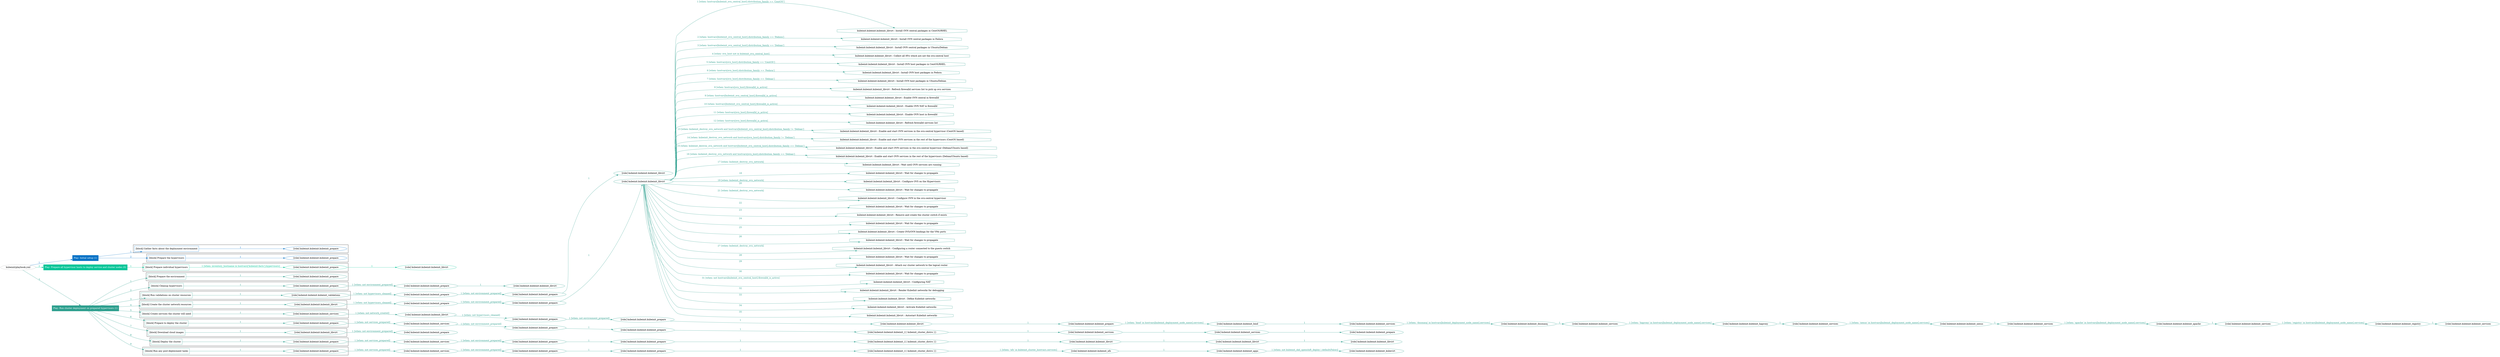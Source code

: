 digraph {
	graph [concentrate=true ordering=in rankdir=LR ratio=fill]
	edge [esep=5 sep=10]
	"kubeinit/playbook.yml" [id=root_node style=dotted]
	play_ac822bbc [label="Play: Initial setup (1)" color="#0672c6" fontcolor="#ffffff" id=play_ac822bbc shape=box style=filled tooltip=localhost]
	"kubeinit/playbook.yml" -> play_ac822bbc [label="1 " color="#0672c6" fontcolor="#0672c6" id=edge_f87accdb labeltooltip="1 " tooltip="1 "]
	subgraph "kubeinit.kubeinit.kubeinit_prepare" {
		role_07e67243 [label="[role] kubeinit.kubeinit.kubeinit_prepare" color="#0672c6" id=role_07e67243 tooltip="kubeinit.kubeinit.kubeinit_prepare"]
	}
	subgraph "kubeinit.kubeinit.kubeinit_prepare" {
		role_8ed4057f [label="[role] kubeinit.kubeinit.kubeinit_prepare" color="#0672c6" id=role_8ed4057f tooltip="kubeinit.kubeinit.kubeinit_prepare"]
	}
	subgraph "Play: Initial setup (1)" {
		play_ac822bbc -> block_07504b09 [label=1 color="#0672c6" fontcolor="#0672c6" id=edge_b9ee9555 labeltooltip=1 tooltip=1]
		subgraph cluster_block_07504b09 {
			block_07504b09 [label="[block] Gather facts about the deployment environment" color="#0672c6" id=block_07504b09 labeltooltip="Gather facts about the deployment environment" shape=box tooltip="Gather facts about the deployment environment"]
			block_07504b09 -> role_07e67243 [label="1 " color="#0672c6" fontcolor="#0672c6" id=edge_a52e1f97 labeltooltip="1 " tooltip="1 "]
		}
		play_ac822bbc -> block_c81d7bf2 [label=2 color="#0672c6" fontcolor="#0672c6" id=edge_8f199d31 labeltooltip=2 tooltip=2]
		subgraph cluster_block_c81d7bf2 {
			block_c81d7bf2 [label="[block] Prepare the hypervisors" color="#0672c6" id=block_c81d7bf2 labeltooltip="Prepare the hypervisors" shape=box tooltip="Prepare the hypervisors"]
			block_c81d7bf2 -> role_8ed4057f [label="1 " color="#0672c6" fontcolor="#0672c6" id=edge_134d50ba labeltooltip="1 " tooltip="1 "]
		}
	}
	play_ca408de9 [label="Play: Prepare all hypervisor hosts to deploy service and cluster nodes (0)" color="#07c598" fontcolor="#ffffff" id=play_ca408de9 shape=box style=filled tooltip="Play: Prepare all hypervisor hosts to deploy service and cluster nodes (0)"]
	"kubeinit/playbook.yml" -> play_ca408de9 [label="2 " color="#07c598" fontcolor="#07c598" id=edge_794517d5 labeltooltip="2 " tooltip="2 "]
	subgraph "kubeinit.kubeinit.kubeinit_libvirt" {
		role_03d97f42 [label="[role] kubeinit.kubeinit.kubeinit_libvirt" color="#07c598" id=role_03d97f42 tooltip="kubeinit.kubeinit.kubeinit_libvirt"]
	}
	subgraph "kubeinit.kubeinit.kubeinit_prepare" {
		role_57bbff4b [label="[role] kubeinit.kubeinit.kubeinit_prepare" color="#07c598" id=role_57bbff4b tooltip="kubeinit.kubeinit.kubeinit_prepare"]
		role_57bbff4b -> role_03d97f42 [label="1 " color="#07c598" fontcolor="#07c598" id=edge_7d797b40 labeltooltip="1 " tooltip="1 "]
	}
	subgraph "Play: Prepare all hypervisor hosts to deploy service and cluster nodes (0)" {
		play_ca408de9 -> block_11efebd3 [label=1 color="#07c598" fontcolor="#07c598" id=edge_c79a80aa labeltooltip=1 tooltip=1]
		subgraph cluster_block_11efebd3 {
			block_11efebd3 [label="[block] Prepare individual hypervisors" color="#07c598" id=block_11efebd3 labeltooltip="Prepare individual hypervisors" shape=box tooltip="Prepare individual hypervisors"]
			block_11efebd3 -> role_57bbff4b [label="1 [when: inventory_hostname in hostvars['kubeinit-facts'].hypervisors]" color="#07c598" fontcolor="#07c598" id=edge_4c8d24b2 labeltooltip="1 [when: inventory_hostname in hostvars['kubeinit-facts'].hypervisors]" tooltip="1 [when: inventory_hostname in hostvars['kubeinit-facts'].hypervisors]"]
		}
	}
	play_500b4be0 [label="Play: Run cluster deployment on prepared hypervisors (1)" color="#2d9f8e" fontcolor="#ffffff" id=play_500b4be0 shape=box style=filled tooltip=localhost]
	"kubeinit/playbook.yml" -> play_500b4be0 [label="3 " color="#2d9f8e" fontcolor="#2d9f8e" id=edge_a0b3fa33 labeltooltip="3 " tooltip="3 "]
	subgraph "kubeinit.kubeinit.kubeinit_prepare" {
		role_ce2a2e94 [label="[role] kubeinit.kubeinit.kubeinit_prepare" color="#2d9f8e" id=role_ce2a2e94 tooltip="kubeinit.kubeinit.kubeinit_prepare"]
	}
	subgraph "kubeinit.kubeinit.kubeinit_libvirt" {
		role_48dd1334 [label="[role] kubeinit.kubeinit.kubeinit_libvirt" color="#2d9f8e" id=role_48dd1334 tooltip="kubeinit.kubeinit.kubeinit_libvirt"]
	}
	subgraph "kubeinit.kubeinit.kubeinit_prepare" {
		role_230f832d [label="[role] kubeinit.kubeinit.kubeinit_prepare" color="#2d9f8e" id=role_230f832d tooltip="kubeinit.kubeinit.kubeinit_prepare"]
		role_230f832d -> role_48dd1334 [label="1 " color="#2d9f8e" fontcolor="#2d9f8e" id=edge_073c3d90 labeltooltip="1 " tooltip="1 "]
	}
	subgraph "kubeinit.kubeinit.kubeinit_prepare" {
		role_9b30edf5 [label="[role] kubeinit.kubeinit.kubeinit_prepare" color="#2d9f8e" id=role_9b30edf5 tooltip="kubeinit.kubeinit.kubeinit_prepare"]
		role_9b30edf5 -> role_230f832d [label="1 [when: not environment_prepared]" color="#2d9f8e" fontcolor="#2d9f8e" id=edge_db060cca labeltooltip="1 [when: not environment_prepared]" tooltip="1 [when: not environment_prepared]"]
	}
	subgraph "kubeinit.kubeinit.kubeinit_libvirt" {
		role_1c70cc4e [label="[role] kubeinit.kubeinit.kubeinit_libvirt" color="#2d9f8e" id=role_1c70cc4e tooltip="kubeinit.kubeinit.kubeinit_libvirt"]
	}
	subgraph "kubeinit.kubeinit.kubeinit_prepare" {
		role_6283e33b [label="[role] kubeinit.kubeinit.kubeinit_prepare" color="#2d9f8e" id=role_6283e33b tooltip="kubeinit.kubeinit.kubeinit_prepare"]
		role_6283e33b -> role_1c70cc4e [label="1 " color="#2d9f8e" fontcolor="#2d9f8e" id=edge_5d09c970 labeltooltip="1 " tooltip="1 "]
	}
	subgraph "kubeinit.kubeinit.kubeinit_prepare" {
		role_082037bd [label="[role] kubeinit.kubeinit.kubeinit_prepare" color="#2d9f8e" id=role_082037bd tooltip="kubeinit.kubeinit.kubeinit_prepare"]
		role_082037bd -> role_6283e33b [label="1 [when: not environment_prepared]" color="#2d9f8e" fontcolor="#2d9f8e" id=edge_45466e46 labeltooltip="1 [when: not environment_prepared]" tooltip="1 [when: not environment_prepared]"]
	}
	subgraph "kubeinit.kubeinit.kubeinit_validations" {
		role_6d6fae50 [label="[role] kubeinit.kubeinit.kubeinit_validations" color="#2d9f8e" id=role_6d6fae50 tooltip="kubeinit.kubeinit.kubeinit_validations"]
		role_6d6fae50 -> role_082037bd [label="1 [when: not hypervisors_cleaned]" color="#2d9f8e" fontcolor="#2d9f8e" id=edge_fdb77df8 labeltooltip="1 [when: not hypervisors_cleaned]" tooltip="1 [when: not hypervisors_cleaned]"]
	}
	subgraph "kubeinit.kubeinit.kubeinit_libvirt" {
		role_eb8b9161 [label="[role] kubeinit.kubeinit.kubeinit_libvirt" color="#2d9f8e" id=role_eb8b9161 tooltip="kubeinit.kubeinit.kubeinit_libvirt"]
		task_98801cb8 [label="kubeinit.kubeinit.kubeinit_libvirt : Install OVN central packages in CentOS/RHEL" color="#2d9f8e" id=task_98801cb8 shape=octagon tooltip="kubeinit.kubeinit.kubeinit_libvirt : Install OVN central packages in CentOS/RHEL"]
		role_eb8b9161 -> task_98801cb8 [label="1 [when: hostvars[kubeinit_ovn_central_host].distribution_family == 'CentOS']" color="#2d9f8e" fontcolor="#2d9f8e" id=edge_64fc99c1 labeltooltip="1 [when: hostvars[kubeinit_ovn_central_host].distribution_family == 'CentOS']" tooltip="1 [when: hostvars[kubeinit_ovn_central_host].distribution_family == 'CentOS']"]
		task_6dcd768e [label="kubeinit.kubeinit.kubeinit_libvirt : Install OVN central packages in Fedora" color="#2d9f8e" id=task_6dcd768e shape=octagon tooltip="kubeinit.kubeinit.kubeinit_libvirt : Install OVN central packages in Fedora"]
		role_eb8b9161 -> task_6dcd768e [label="2 [when: hostvars[kubeinit_ovn_central_host].distribution_family == 'Fedora']" color="#2d9f8e" fontcolor="#2d9f8e" id=edge_3a51c728 labeltooltip="2 [when: hostvars[kubeinit_ovn_central_host].distribution_family == 'Fedora']" tooltip="2 [when: hostvars[kubeinit_ovn_central_host].distribution_family == 'Fedora']"]
		task_d43aeea7 [label="kubeinit.kubeinit.kubeinit_libvirt : Install OVN central packages in Ubuntu/Debian" color="#2d9f8e" id=task_d43aeea7 shape=octagon tooltip="kubeinit.kubeinit.kubeinit_libvirt : Install OVN central packages in Ubuntu/Debian"]
		role_eb8b9161 -> task_d43aeea7 [label="3 [when: hostvars[kubeinit_ovn_central_host].distribution_family == 'Debian']" color="#2d9f8e" fontcolor="#2d9f8e" id=edge_7c5735f2 labeltooltip="3 [when: hostvars[kubeinit_ovn_central_host].distribution_family == 'Debian']" tooltip="3 [when: hostvars[kubeinit_ovn_central_host].distribution_family == 'Debian']"]
		task_6ebd25c9 [label="kubeinit.kubeinit.kubeinit_libvirt : Collect all HVs which are not the ovn-central host" color="#2d9f8e" id=task_6ebd25c9 shape=octagon tooltip="kubeinit.kubeinit.kubeinit_libvirt : Collect all HVs which are not the ovn-central host"]
		role_eb8b9161 -> task_6ebd25c9 [label="4 [when: ovn_host not in kubeinit_ovn_central_host]" color="#2d9f8e" fontcolor="#2d9f8e" id=edge_6a10e6fe labeltooltip="4 [when: ovn_host not in kubeinit_ovn_central_host]" tooltip="4 [when: ovn_host not in kubeinit_ovn_central_host]"]
		task_7b554270 [label="kubeinit.kubeinit.kubeinit_libvirt : Install OVN host packages in CentOS/RHEL" color="#2d9f8e" id=task_7b554270 shape=octagon tooltip="kubeinit.kubeinit.kubeinit_libvirt : Install OVN host packages in CentOS/RHEL"]
		role_eb8b9161 -> task_7b554270 [label="5 [when: hostvars[ovn_host].distribution_family == 'CentOS']" color="#2d9f8e" fontcolor="#2d9f8e" id=edge_d42400cc labeltooltip="5 [when: hostvars[ovn_host].distribution_family == 'CentOS']" tooltip="5 [when: hostvars[ovn_host].distribution_family == 'CentOS']"]
		task_24969f14 [label="kubeinit.kubeinit.kubeinit_libvirt : Install OVN host packages in Fedora" color="#2d9f8e" id=task_24969f14 shape=octagon tooltip="kubeinit.kubeinit.kubeinit_libvirt : Install OVN host packages in Fedora"]
		role_eb8b9161 -> task_24969f14 [label="6 [when: hostvars[ovn_host].distribution_family == 'Fedora']" color="#2d9f8e" fontcolor="#2d9f8e" id=edge_9abc26dd labeltooltip="6 [when: hostvars[ovn_host].distribution_family == 'Fedora']" tooltip="6 [when: hostvars[ovn_host].distribution_family == 'Fedora']"]
		task_f481dc3e [label="kubeinit.kubeinit.kubeinit_libvirt : Install OVN host packages in Ubuntu/Debian" color="#2d9f8e" id=task_f481dc3e shape=octagon tooltip="kubeinit.kubeinit.kubeinit_libvirt : Install OVN host packages in Ubuntu/Debian"]
		role_eb8b9161 -> task_f481dc3e [label="7 [when: hostvars[ovn_host].distribution_family == 'Debian']" color="#2d9f8e" fontcolor="#2d9f8e" id=edge_4d516bed labeltooltip="7 [when: hostvars[ovn_host].distribution_family == 'Debian']" tooltip="7 [when: hostvars[ovn_host].distribution_family == 'Debian']"]
		task_cbf4468d [label="kubeinit.kubeinit.kubeinit_libvirt : Refresh firewalld services list to pick up ovn services" color="#2d9f8e" id=task_cbf4468d shape=octagon tooltip="kubeinit.kubeinit.kubeinit_libvirt : Refresh firewalld services list to pick up ovn services"]
		role_eb8b9161 -> task_cbf4468d [label="8 [when: hostvars[ovn_host].firewalld_is_active]" color="#2d9f8e" fontcolor="#2d9f8e" id=edge_1e6b8ecf labeltooltip="8 [when: hostvars[ovn_host].firewalld_is_active]" tooltip="8 [when: hostvars[ovn_host].firewalld_is_active]"]
		task_fa0701ef [label="kubeinit.kubeinit.kubeinit_libvirt : Enable OVN central in firewalld" color="#2d9f8e" id=task_fa0701ef shape=octagon tooltip="kubeinit.kubeinit.kubeinit_libvirt : Enable OVN central in firewalld"]
		role_eb8b9161 -> task_fa0701ef [label="9 [when: hostvars[kubeinit_ovn_central_host].firewalld_is_active]" color="#2d9f8e" fontcolor="#2d9f8e" id=edge_3a37a477 labeltooltip="9 [when: hostvars[kubeinit_ovn_central_host].firewalld_is_active]" tooltip="9 [when: hostvars[kubeinit_ovn_central_host].firewalld_is_active]"]
		task_d4bcc333 [label="kubeinit.kubeinit.kubeinit_libvirt : Enable OVN NAT in firewalld" color="#2d9f8e" id=task_d4bcc333 shape=octagon tooltip="kubeinit.kubeinit.kubeinit_libvirt : Enable OVN NAT in firewalld"]
		role_eb8b9161 -> task_d4bcc333 [label="10 [when: hostvars[kubeinit_ovn_central_host].firewalld_is_active]" color="#2d9f8e" fontcolor="#2d9f8e" id=edge_8fa7497b labeltooltip="10 [when: hostvars[kubeinit_ovn_central_host].firewalld_is_active]" tooltip="10 [when: hostvars[kubeinit_ovn_central_host].firewalld_is_active]"]
		task_c6c35c61 [label="kubeinit.kubeinit.kubeinit_libvirt : Enable OVN host in firewalld" color="#2d9f8e" id=task_c6c35c61 shape=octagon tooltip="kubeinit.kubeinit.kubeinit_libvirt : Enable OVN host in firewalld"]
		role_eb8b9161 -> task_c6c35c61 [label="11 [when: hostvars[ovn_host].firewalld_is_active]" color="#2d9f8e" fontcolor="#2d9f8e" id=edge_037aab28 labeltooltip="11 [when: hostvars[ovn_host].firewalld_is_active]" tooltip="11 [when: hostvars[ovn_host].firewalld_is_active]"]
		task_91562eb2 [label="kubeinit.kubeinit.kubeinit_libvirt : Refresh firewalld services list" color="#2d9f8e" id=task_91562eb2 shape=octagon tooltip="kubeinit.kubeinit.kubeinit_libvirt : Refresh firewalld services list"]
		role_eb8b9161 -> task_91562eb2 [label="12 [when: hostvars[ovn_host].firewalld_is_active]" color="#2d9f8e" fontcolor="#2d9f8e" id=edge_46ca2320 labeltooltip="12 [when: hostvars[ovn_host].firewalld_is_active]" tooltip="12 [when: hostvars[ovn_host].firewalld_is_active]"]
		task_c5369ff4 [label="kubeinit.kubeinit.kubeinit_libvirt : Enable and start OVN services in the ovn-central hypervisor (CentOS based)" color="#2d9f8e" id=task_c5369ff4 shape=octagon tooltip="kubeinit.kubeinit.kubeinit_libvirt : Enable and start OVN services in the ovn-central hypervisor (CentOS based)"]
		role_eb8b9161 -> task_c5369ff4 [label="13 [when: kubeinit_destroy_ovn_network and hostvars[kubeinit_ovn_central_host].distribution_family != 'Debian']" color="#2d9f8e" fontcolor="#2d9f8e" id=edge_9061d113 labeltooltip="13 [when: kubeinit_destroy_ovn_network and hostvars[kubeinit_ovn_central_host].distribution_family != 'Debian']" tooltip="13 [when: kubeinit_destroy_ovn_network and hostvars[kubeinit_ovn_central_host].distribution_family != 'Debian']"]
		task_0ff54381 [label="kubeinit.kubeinit.kubeinit_libvirt : Enable and start OVN services in the rest of the hypervisors (CentOS based)" color="#2d9f8e" id=task_0ff54381 shape=octagon tooltip="kubeinit.kubeinit.kubeinit_libvirt : Enable and start OVN services in the rest of the hypervisors (CentOS based)"]
		role_eb8b9161 -> task_0ff54381 [label="14 [when: kubeinit_destroy_ovn_network and hostvars[ovn_host].distribution_family != 'Debian']" color="#2d9f8e" fontcolor="#2d9f8e" id=edge_54eaa983 labeltooltip="14 [when: kubeinit_destroy_ovn_network and hostvars[ovn_host].distribution_family != 'Debian']" tooltip="14 [when: kubeinit_destroy_ovn_network and hostvars[ovn_host].distribution_family != 'Debian']"]
		task_a47e0cd4 [label="kubeinit.kubeinit.kubeinit_libvirt : Enable and start OVN services in the ovn-central hypervisor (Debian/Ubuntu based)" color="#2d9f8e" id=task_a47e0cd4 shape=octagon tooltip="kubeinit.kubeinit.kubeinit_libvirt : Enable and start OVN services in the ovn-central hypervisor (Debian/Ubuntu based)"]
		role_eb8b9161 -> task_a47e0cd4 [label="15 [when: kubeinit_destroy_ovn_network and hostvars[kubeinit_ovn_central_host].distribution_family == 'Debian']" color="#2d9f8e" fontcolor="#2d9f8e" id=edge_55ee7bf4 labeltooltip="15 [when: kubeinit_destroy_ovn_network and hostvars[kubeinit_ovn_central_host].distribution_family == 'Debian']" tooltip="15 [when: kubeinit_destroy_ovn_network and hostvars[kubeinit_ovn_central_host].distribution_family == 'Debian']"]
		task_8bff1a8d [label="kubeinit.kubeinit.kubeinit_libvirt : Enable and start OVN services in the rest of the hypervisors (Debian/Ubuntu based)" color="#2d9f8e" id=task_8bff1a8d shape=octagon tooltip="kubeinit.kubeinit.kubeinit_libvirt : Enable and start OVN services in the rest of the hypervisors (Debian/Ubuntu based)"]
		role_eb8b9161 -> task_8bff1a8d [label="16 [when: kubeinit_destroy_ovn_network and hostvars[ovn_host].distribution_family == 'Debian']" color="#2d9f8e" fontcolor="#2d9f8e" id=edge_62d78d5d labeltooltip="16 [when: kubeinit_destroy_ovn_network and hostvars[ovn_host].distribution_family == 'Debian']" tooltip="16 [when: kubeinit_destroy_ovn_network and hostvars[ovn_host].distribution_family == 'Debian']"]
		task_7383e354 [label="kubeinit.kubeinit.kubeinit_libvirt : Wait until OVN services are running" color="#2d9f8e" id=task_7383e354 shape=octagon tooltip="kubeinit.kubeinit.kubeinit_libvirt : Wait until OVN services are running"]
		role_eb8b9161 -> task_7383e354 [label="17 [when: kubeinit_destroy_ovn_network]" color="#2d9f8e" fontcolor="#2d9f8e" id=edge_ac1e22f1 labeltooltip="17 [when: kubeinit_destroy_ovn_network]" tooltip="17 [when: kubeinit_destroy_ovn_network]"]
		task_bf22e4e7 [label="kubeinit.kubeinit.kubeinit_libvirt : Wait for changes to propagate" color="#2d9f8e" id=task_bf22e4e7 shape=octagon tooltip="kubeinit.kubeinit.kubeinit_libvirt : Wait for changes to propagate"]
		role_eb8b9161 -> task_bf22e4e7 [label="18 " color="#2d9f8e" fontcolor="#2d9f8e" id=edge_433e0ad0 labeltooltip="18 " tooltip="18 "]
		task_6d2221a7 [label="kubeinit.kubeinit.kubeinit_libvirt : Configure OVS on the Hypervisors" color="#2d9f8e" id=task_6d2221a7 shape=octagon tooltip="kubeinit.kubeinit.kubeinit_libvirt : Configure OVS on the Hypervisors"]
		role_eb8b9161 -> task_6d2221a7 [label="19 [when: kubeinit_destroy_ovn_network]" color="#2d9f8e" fontcolor="#2d9f8e" id=edge_83493070 labeltooltip="19 [when: kubeinit_destroy_ovn_network]" tooltip="19 [when: kubeinit_destroy_ovn_network]"]
		task_453aa033 [label="kubeinit.kubeinit.kubeinit_libvirt : Wait for changes to propagate" color="#2d9f8e" id=task_453aa033 shape=octagon tooltip="kubeinit.kubeinit.kubeinit_libvirt : Wait for changes to propagate"]
		role_eb8b9161 -> task_453aa033 [label="20 " color="#2d9f8e" fontcolor="#2d9f8e" id=edge_8966ccb4 labeltooltip="20 " tooltip="20 "]
		task_5caa667d [label="kubeinit.kubeinit.kubeinit_libvirt : Configure OVN in the ovn-central hypervisor" color="#2d9f8e" id=task_5caa667d shape=octagon tooltip="kubeinit.kubeinit.kubeinit_libvirt : Configure OVN in the ovn-central hypervisor"]
		role_eb8b9161 -> task_5caa667d [label="21 [when: kubeinit_destroy_ovn_network]" color="#2d9f8e" fontcolor="#2d9f8e" id=edge_6dbe35b3 labeltooltip="21 [when: kubeinit_destroy_ovn_network]" tooltip="21 [when: kubeinit_destroy_ovn_network]"]
		task_a2e08979 [label="kubeinit.kubeinit.kubeinit_libvirt : Wait for changes to propagate" color="#2d9f8e" id=task_a2e08979 shape=octagon tooltip="kubeinit.kubeinit.kubeinit_libvirt : Wait for changes to propagate"]
		role_eb8b9161 -> task_a2e08979 [label="22 " color="#2d9f8e" fontcolor="#2d9f8e" id=edge_01f77364 labeltooltip="22 " tooltip="22 "]
		task_41607318 [label="kubeinit.kubeinit.kubeinit_libvirt : Remove and create the cluster switch if exists" color="#2d9f8e" id=task_41607318 shape=octagon tooltip="kubeinit.kubeinit.kubeinit_libvirt : Remove and create the cluster switch if exists"]
		role_eb8b9161 -> task_41607318 [label="23 " color="#2d9f8e" fontcolor="#2d9f8e" id=edge_57474d79 labeltooltip="23 " tooltip="23 "]
		task_8aeb0a73 [label="kubeinit.kubeinit.kubeinit_libvirt : Wait for changes to propagate" color="#2d9f8e" id=task_8aeb0a73 shape=octagon tooltip="kubeinit.kubeinit.kubeinit_libvirt : Wait for changes to propagate"]
		role_eb8b9161 -> task_8aeb0a73 [label="24 " color="#2d9f8e" fontcolor="#2d9f8e" id=edge_eaaba0b3 labeltooltip="24 " tooltip="24 "]
		task_32759969 [label="kubeinit.kubeinit.kubeinit_libvirt : Create OVS/OVN bindings for the VMs ports" color="#2d9f8e" id=task_32759969 shape=octagon tooltip="kubeinit.kubeinit.kubeinit_libvirt : Create OVS/OVN bindings for the VMs ports"]
		role_eb8b9161 -> task_32759969 [label="25 " color="#2d9f8e" fontcolor="#2d9f8e" id=edge_ce74615c labeltooltip="25 " tooltip="25 "]
		task_52d871d4 [label="kubeinit.kubeinit.kubeinit_libvirt : Wait for changes to propagate" color="#2d9f8e" id=task_52d871d4 shape=octagon tooltip="kubeinit.kubeinit.kubeinit_libvirt : Wait for changes to propagate"]
		role_eb8b9161 -> task_52d871d4 [label="26 " color="#2d9f8e" fontcolor="#2d9f8e" id=edge_a713135f labeltooltip="26 " tooltip="26 "]
		task_ccd5df1c [label="kubeinit.kubeinit.kubeinit_libvirt : Configuring a router connected to the guests switch" color="#2d9f8e" id=task_ccd5df1c shape=octagon tooltip="kubeinit.kubeinit.kubeinit_libvirt : Configuring a router connected to the guests switch"]
		role_eb8b9161 -> task_ccd5df1c [label="27 [when: kubeinit_destroy_ovn_network]" color="#2d9f8e" fontcolor="#2d9f8e" id=edge_1a989e08 labeltooltip="27 [when: kubeinit_destroy_ovn_network]" tooltip="27 [when: kubeinit_destroy_ovn_network]"]
		task_1ff03247 [label="kubeinit.kubeinit.kubeinit_libvirt : Wait for changes to propagate" color="#2d9f8e" id=task_1ff03247 shape=octagon tooltip="kubeinit.kubeinit.kubeinit_libvirt : Wait for changes to propagate"]
		role_eb8b9161 -> task_1ff03247 [label="28 " color="#2d9f8e" fontcolor="#2d9f8e" id=edge_68f71beb labeltooltip="28 " tooltip="28 "]
		task_1aa56699 [label="kubeinit.kubeinit.kubeinit_libvirt : Attach our cluster network to the logical router" color="#2d9f8e" id=task_1aa56699 shape=octagon tooltip="kubeinit.kubeinit.kubeinit_libvirt : Attach our cluster network to the logical router"]
		role_eb8b9161 -> task_1aa56699 [label="29 " color="#2d9f8e" fontcolor="#2d9f8e" id=edge_3da7605b labeltooltip="29 " tooltip="29 "]
		task_43f2bd2d [label="kubeinit.kubeinit.kubeinit_libvirt : Wait for changes to propagate" color="#2d9f8e" id=task_43f2bd2d shape=octagon tooltip="kubeinit.kubeinit.kubeinit_libvirt : Wait for changes to propagate"]
		role_eb8b9161 -> task_43f2bd2d [label="30 " color="#2d9f8e" fontcolor="#2d9f8e" id=edge_02641044 labeltooltip="30 " tooltip="30 "]
		task_6bcf67a5 [label="kubeinit.kubeinit.kubeinit_libvirt : Configuring NAT" color="#2d9f8e" id=task_6bcf67a5 shape=octagon tooltip="kubeinit.kubeinit.kubeinit_libvirt : Configuring NAT"]
		role_eb8b9161 -> task_6bcf67a5 [label="31 [when: not hostvars[kubeinit_ovn_central_host].firewalld_is_active]" color="#2d9f8e" fontcolor="#2d9f8e" id=edge_a4fed99a labeltooltip="31 [when: not hostvars[kubeinit_ovn_central_host].firewalld_is_active]" tooltip="31 [when: not hostvars[kubeinit_ovn_central_host].firewalld_is_active]"]
		task_5f76f0b2 [label="kubeinit.kubeinit.kubeinit_libvirt : Render KubeInit networks for debugging" color="#2d9f8e" id=task_5f76f0b2 shape=octagon tooltip="kubeinit.kubeinit.kubeinit_libvirt : Render KubeInit networks for debugging"]
		role_eb8b9161 -> task_5f76f0b2 [label="32 " color="#2d9f8e" fontcolor="#2d9f8e" id=edge_f89ce62a labeltooltip="32 " tooltip="32 "]
		task_b0c8678c [label="kubeinit.kubeinit.kubeinit_libvirt : Define KubeInit networks" color="#2d9f8e" id=task_b0c8678c shape=octagon tooltip="kubeinit.kubeinit.kubeinit_libvirt : Define KubeInit networks"]
		role_eb8b9161 -> task_b0c8678c [label="33 " color="#2d9f8e" fontcolor="#2d9f8e" id=edge_1ee81a1a labeltooltip="33 " tooltip="33 "]
		task_a905a448 [label="kubeinit.kubeinit.kubeinit_libvirt : Activate KubeInit networks" color="#2d9f8e" id=task_a905a448 shape=octagon tooltip="kubeinit.kubeinit.kubeinit_libvirt : Activate KubeInit networks"]
		role_eb8b9161 -> task_a905a448 [label="34 " color="#2d9f8e" fontcolor="#2d9f8e" id=edge_b8066f73 labeltooltip="34 " tooltip="34 "]
		task_7977a39d [label="kubeinit.kubeinit.kubeinit_libvirt : Autostart KubeInit networks" color="#2d9f8e" id=task_7977a39d shape=octagon tooltip="kubeinit.kubeinit.kubeinit_libvirt : Autostart KubeInit networks"]
		role_eb8b9161 -> task_7977a39d [label="35 " color="#2d9f8e" fontcolor="#2d9f8e" id=edge_67cc0a3f labeltooltip="35 " tooltip="35 "]
	}
	subgraph "kubeinit.kubeinit.kubeinit_prepare" {
		role_4a711a02 [label="[role] kubeinit.kubeinit.kubeinit_prepare" color="#2d9f8e" id=role_4a711a02 tooltip="kubeinit.kubeinit.kubeinit_prepare"]
		role_4a711a02 -> role_eb8b9161 [label="1 " color="#2d9f8e" fontcolor="#2d9f8e" id=edge_49cf57d0 labeltooltip="1 " tooltip="1 "]
	}
	subgraph "kubeinit.kubeinit.kubeinit_prepare" {
		role_4e1cb4a9 [label="[role] kubeinit.kubeinit.kubeinit_prepare" color="#2d9f8e" id=role_4e1cb4a9 tooltip="kubeinit.kubeinit.kubeinit_prepare"]
		role_4e1cb4a9 -> role_4a711a02 [label="1 [when: not environment_prepared]" color="#2d9f8e" fontcolor="#2d9f8e" id=edge_f3a0f4c5 labeltooltip="1 [when: not environment_prepared]" tooltip="1 [when: not environment_prepared]"]
	}
	subgraph "kubeinit.kubeinit.kubeinit_libvirt" {
		role_6b3e285c [label="[role] kubeinit.kubeinit.kubeinit_libvirt" color="#2d9f8e" id=role_6b3e285c tooltip="kubeinit.kubeinit.kubeinit_libvirt"]
		role_6b3e285c -> role_4e1cb4a9 [label="1 [when: not hypervisors_cleaned]" color="#2d9f8e" fontcolor="#2d9f8e" id=edge_a66e5c2d labeltooltip="1 [when: not hypervisors_cleaned]" tooltip="1 [when: not hypervisors_cleaned]"]
	}
	subgraph "kubeinit.kubeinit.kubeinit_services" {
		role_e2b19488 [label="[role] kubeinit.kubeinit.kubeinit_services" color="#2d9f8e" id=role_e2b19488 tooltip="kubeinit.kubeinit.kubeinit_services"]
	}
	subgraph "kubeinit.kubeinit.kubeinit_registry" {
		role_9422901c [label="[role] kubeinit.kubeinit.kubeinit_registry" color="#2d9f8e" id=role_9422901c tooltip="kubeinit.kubeinit.kubeinit_registry"]
		role_9422901c -> role_e2b19488 [label="1 " color="#2d9f8e" fontcolor="#2d9f8e" id=edge_9db7f0a5 labeltooltip="1 " tooltip="1 "]
	}
	subgraph "kubeinit.kubeinit.kubeinit_services" {
		role_2c32a485 [label="[role] kubeinit.kubeinit.kubeinit_services" color="#2d9f8e" id=role_2c32a485 tooltip="kubeinit.kubeinit.kubeinit_services"]
		role_2c32a485 -> role_9422901c [label="1 [when: 'registry' in hostvars[kubeinit_deployment_node_name].services]" color="#2d9f8e" fontcolor="#2d9f8e" id=edge_fa0cc3af labeltooltip="1 [when: 'registry' in hostvars[kubeinit_deployment_node_name].services]" tooltip="1 [when: 'registry' in hostvars[kubeinit_deployment_node_name].services]"]
	}
	subgraph "kubeinit.kubeinit.kubeinit_apache" {
		role_3d59a5ac [label="[role] kubeinit.kubeinit.kubeinit_apache" color="#2d9f8e" id=role_3d59a5ac tooltip="kubeinit.kubeinit.kubeinit_apache"]
		role_3d59a5ac -> role_2c32a485 [label="1 " color="#2d9f8e" fontcolor="#2d9f8e" id=edge_0dd3b77e labeltooltip="1 " tooltip="1 "]
	}
	subgraph "kubeinit.kubeinit.kubeinit_services" {
		role_2ceddc7e [label="[role] kubeinit.kubeinit.kubeinit_services" color="#2d9f8e" id=role_2ceddc7e tooltip="kubeinit.kubeinit.kubeinit_services"]
		role_2ceddc7e -> role_3d59a5ac [label="1 [when: 'apache' in hostvars[kubeinit_deployment_node_name].services]" color="#2d9f8e" fontcolor="#2d9f8e" id=edge_de25794d labeltooltip="1 [when: 'apache' in hostvars[kubeinit_deployment_node_name].services]" tooltip="1 [when: 'apache' in hostvars[kubeinit_deployment_node_name].services]"]
	}
	subgraph "kubeinit.kubeinit.kubeinit_nexus" {
		role_09aad23a [label="[role] kubeinit.kubeinit.kubeinit_nexus" color="#2d9f8e" id=role_09aad23a tooltip="kubeinit.kubeinit.kubeinit_nexus"]
		role_09aad23a -> role_2ceddc7e [label="1 " color="#2d9f8e" fontcolor="#2d9f8e" id=edge_4b5f7132 labeltooltip="1 " tooltip="1 "]
	}
	subgraph "kubeinit.kubeinit.kubeinit_services" {
		role_f1465aca [label="[role] kubeinit.kubeinit.kubeinit_services" color="#2d9f8e" id=role_f1465aca tooltip="kubeinit.kubeinit.kubeinit_services"]
		role_f1465aca -> role_09aad23a [label="1 [when: 'nexus' in hostvars[kubeinit_deployment_node_name].services]" color="#2d9f8e" fontcolor="#2d9f8e" id=edge_edbf23b0 labeltooltip="1 [when: 'nexus' in hostvars[kubeinit_deployment_node_name].services]" tooltip="1 [when: 'nexus' in hostvars[kubeinit_deployment_node_name].services]"]
	}
	subgraph "kubeinit.kubeinit.kubeinit_haproxy" {
		role_cf59e3f2 [label="[role] kubeinit.kubeinit.kubeinit_haproxy" color="#2d9f8e" id=role_cf59e3f2 tooltip="kubeinit.kubeinit.kubeinit_haproxy"]
		role_cf59e3f2 -> role_f1465aca [label="1 " color="#2d9f8e" fontcolor="#2d9f8e" id=edge_28571f01 labeltooltip="1 " tooltip="1 "]
	}
	subgraph "kubeinit.kubeinit.kubeinit_services" {
		role_ae329e1d [label="[role] kubeinit.kubeinit.kubeinit_services" color="#2d9f8e" id=role_ae329e1d tooltip="kubeinit.kubeinit.kubeinit_services"]
		role_ae329e1d -> role_cf59e3f2 [label="1 [when: 'haproxy' in hostvars[kubeinit_deployment_node_name].services]" color="#2d9f8e" fontcolor="#2d9f8e" id=edge_30d04476 labeltooltip="1 [when: 'haproxy' in hostvars[kubeinit_deployment_node_name].services]" tooltip="1 [when: 'haproxy' in hostvars[kubeinit_deployment_node_name].services]"]
	}
	subgraph "kubeinit.kubeinit.kubeinit_dnsmasq" {
		role_371c1ea8 [label="[role] kubeinit.kubeinit.kubeinit_dnsmasq" color="#2d9f8e" id=role_371c1ea8 tooltip="kubeinit.kubeinit.kubeinit_dnsmasq"]
		role_371c1ea8 -> role_ae329e1d [label="1 " color="#2d9f8e" fontcolor="#2d9f8e" id=edge_62e13a8d labeltooltip="1 " tooltip="1 "]
	}
	subgraph "kubeinit.kubeinit.kubeinit_services" {
		role_bb7b0924 [label="[role] kubeinit.kubeinit.kubeinit_services" color="#2d9f8e" id=role_bb7b0924 tooltip="kubeinit.kubeinit.kubeinit_services"]
		role_bb7b0924 -> role_371c1ea8 [label="1 [when: 'dnsmasq' in hostvars[kubeinit_deployment_node_name].services]" color="#2d9f8e" fontcolor="#2d9f8e" id=edge_cc35b72e labeltooltip="1 [when: 'dnsmasq' in hostvars[kubeinit_deployment_node_name].services]" tooltip="1 [when: 'dnsmasq' in hostvars[kubeinit_deployment_node_name].services]"]
	}
	subgraph "kubeinit.kubeinit.kubeinit_bind" {
		role_a7c09595 [label="[role] kubeinit.kubeinit.kubeinit_bind" color="#2d9f8e" id=role_a7c09595 tooltip="kubeinit.kubeinit.kubeinit_bind"]
		role_a7c09595 -> role_bb7b0924 [label="1 " color="#2d9f8e" fontcolor="#2d9f8e" id=edge_5d4e6b19 labeltooltip="1 " tooltip="1 "]
	}
	subgraph "kubeinit.kubeinit.kubeinit_prepare" {
		role_93d60019 [label="[role] kubeinit.kubeinit.kubeinit_prepare" color="#2d9f8e" id=role_93d60019 tooltip="kubeinit.kubeinit.kubeinit_prepare"]
		role_93d60019 -> role_a7c09595 [label="1 [when: 'bind' in hostvars[kubeinit_deployment_node_name].services]" color="#2d9f8e" fontcolor="#2d9f8e" id=edge_a94f9a20 labeltooltip="1 [when: 'bind' in hostvars[kubeinit_deployment_node_name].services]" tooltip="1 [when: 'bind' in hostvars[kubeinit_deployment_node_name].services]"]
	}
	subgraph "kubeinit.kubeinit.kubeinit_libvirt" {
		role_18d6c4d3 [label="[role] kubeinit.kubeinit.kubeinit_libvirt" color="#2d9f8e" id=role_18d6c4d3 tooltip="kubeinit.kubeinit.kubeinit_libvirt"]
		role_18d6c4d3 -> role_93d60019 [label="1 " color="#2d9f8e" fontcolor="#2d9f8e" id=edge_22831970 labeltooltip="1 " tooltip="1 "]
	}
	subgraph "kubeinit.kubeinit.kubeinit_prepare" {
		role_cbecf89c [label="[role] kubeinit.kubeinit.kubeinit_prepare" color="#2d9f8e" id=role_cbecf89c tooltip="kubeinit.kubeinit.kubeinit_prepare"]
		role_cbecf89c -> role_18d6c4d3 [label="1 " color="#2d9f8e" fontcolor="#2d9f8e" id=edge_f1a2d7b1 labeltooltip="1 " tooltip="1 "]
	}
	subgraph "kubeinit.kubeinit.kubeinit_prepare" {
		role_ec2c4f0c [label="[role] kubeinit.kubeinit.kubeinit_prepare" color="#2d9f8e" id=role_ec2c4f0c tooltip="kubeinit.kubeinit.kubeinit_prepare"]
		role_ec2c4f0c -> role_cbecf89c [label="1 [when: not environment_prepared]" color="#2d9f8e" fontcolor="#2d9f8e" id=edge_a7f0b088 labeltooltip="1 [when: not environment_prepared]" tooltip="1 [when: not environment_prepared]"]
	}
	subgraph "kubeinit.kubeinit.kubeinit_libvirt" {
		role_fbeca622 [label="[role] kubeinit.kubeinit.kubeinit_libvirt" color="#2d9f8e" id=role_fbeca622 tooltip="kubeinit.kubeinit.kubeinit_libvirt"]
		role_fbeca622 -> role_ec2c4f0c [label="1 [when: not hypervisors_cleaned]" color="#2d9f8e" fontcolor="#2d9f8e" id=edge_3c28b846 labeltooltip="1 [when: not hypervisors_cleaned]" tooltip="1 [when: not hypervisors_cleaned]"]
	}
	subgraph "kubeinit.kubeinit.kubeinit_services" {
		role_3c88114e [label="[role] kubeinit.kubeinit.kubeinit_services" color="#2d9f8e" id=role_3c88114e tooltip="kubeinit.kubeinit.kubeinit_services"]
		role_3c88114e -> role_fbeca622 [label="1 [when: not network_created]" color="#2d9f8e" fontcolor="#2d9f8e" id=edge_993cb35e labeltooltip="1 [when: not network_created]" tooltip="1 [when: not network_created]"]
	}
	subgraph "kubeinit.kubeinit.kubeinit_prepare" {
		role_1bf112ee [label="[role] kubeinit.kubeinit.kubeinit_prepare" color="#2d9f8e" id=role_1bf112ee tooltip="kubeinit.kubeinit.kubeinit_prepare"]
	}
	subgraph "kubeinit.kubeinit.kubeinit_services" {
		role_ab7dc33a [label="[role] kubeinit.kubeinit.kubeinit_services" color="#2d9f8e" id=role_ab7dc33a tooltip="kubeinit.kubeinit.kubeinit_services"]
		role_ab7dc33a -> role_1bf112ee [label="1 " color="#2d9f8e" fontcolor="#2d9f8e" id=edge_e46588a0 labeltooltip="1 " tooltip="1 "]
	}
	subgraph "kubeinit.kubeinit.kubeinit_services" {
		role_8e1f6209 [label="[role] kubeinit.kubeinit.kubeinit_services" color="#2d9f8e" id=role_8e1f6209 tooltip="kubeinit.kubeinit.kubeinit_services"]
		role_8e1f6209 -> role_ab7dc33a [label="1 " color="#2d9f8e" fontcolor="#2d9f8e" id=edge_df8b0c12 labeltooltip="1 " tooltip="1 "]
	}
	subgraph "kubeinit.kubeinit.kubeinit_{{ kubeinit_cluster_distro }}" {
		role_50cd6e2b [label="[role] kubeinit.kubeinit.kubeinit_{{ kubeinit_cluster_distro }}" color="#2d9f8e" id=role_50cd6e2b tooltip="kubeinit.kubeinit.kubeinit_{{ kubeinit_cluster_distro }}"]
		role_50cd6e2b -> role_8e1f6209 [label="1 " color="#2d9f8e" fontcolor="#2d9f8e" id=edge_2ae9e376 labeltooltip="1 " tooltip="1 "]
	}
	subgraph "kubeinit.kubeinit.kubeinit_prepare" {
		role_0e6ccc5a [label="[role] kubeinit.kubeinit.kubeinit_prepare" color="#2d9f8e" id=role_0e6ccc5a tooltip="kubeinit.kubeinit.kubeinit_prepare"]
		role_0e6ccc5a -> role_50cd6e2b [label="1 " color="#2d9f8e" fontcolor="#2d9f8e" id=edge_57c91e87 labeltooltip="1 " tooltip="1 "]
	}
	subgraph "kubeinit.kubeinit.kubeinit_prepare" {
		role_e0d29431 [label="[role] kubeinit.kubeinit.kubeinit_prepare" color="#2d9f8e" id=role_e0d29431 tooltip="kubeinit.kubeinit.kubeinit_prepare"]
		role_e0d29431 -> role_0e6ccc5a [label="1 " color="#2d9f8e" fontcolor="#2d9f8e" id=edge_6bbadf92 labeltooltip="1 " tooltip="1 "]
	}
	subgraph "kubeinit.kubeinit.kubeinit_services" {
		role_3604d0ad [label="[role] kubeinit.kubeinit.kubeinit_services" color="#2d9f8e" id=role_3604d0ad tooltip="kubeinit.kubeinit.kubeinit_services"]
		role_3604d0ad -> role_e0d29431 [label="1 [when: not environment_prepared]" color="#2d9f8e" fontcolor="#2d9f8e" id=edge_7ba563dd labeltooltip="1 [when: not environment_prepared]" tooltip="1 [when: not environment_prepared]"]
	}
	subgraph "kubeinit.kubeinit.kubeinit_prepare" {
		role_0fc89c2b [label="[role] kubeinit.kubeinit.kubeinit_prepare" color="#2d9f8e" id=role_0fc89c2b tooltip="kubeinit.kubeinit.kubeinit_prepare"]
		role_0fc89c2b -> role_3604d0ad [label="1 [when: not services_prepared]" color="#2d9f8e" fontcolor="#2d9f8e" id=edge_88400528 labeltooltip="1 [when: not services_prepared]" tooltip="1 [when: not services_prepared]"]
	}
	subgraph "kubeinit.kubeinit.kubeinit_prepare" {
		role_f9e8efad [label="[role] kubeinit.kubeinit.kubeinit_prepare" color="#2d9f8e" id=role_f9e8efad tooltip="kubeinit.kubeinit.kubeinit_prepare"]
	}
	subgraph "kubeinit.kubeinit.kubeinit_libvirt" {
		role_98e19486 [label="[role] kubeinit.kubeinit.kubeinit_libvirt" color="#2d9f8e" id=role_98e19486 tooltip="kubeinit.kubeinit.kubeinit_libvirt"]
		role_98e19486 -> role_f9e8efad [label="1 [when: not environment_prepared]" color="#2d9f8e" fontcolor="#2d9f8e" id=edge_7371ba58 labeltooltip="1 [when: not environment_prepared]" tooltip="1 [when: not environment_prepared]"]
	}
	subgraph "kubeinit.kubeinit.kubeinit_libvirt" {
		role_96160650 [label="[role] kubeinit.kubeinit.kubeinit_libvirt" color="#2d9f8e" id=role_96160650 tooltip="kubeinit.kubeinit.kubeinit_libvirt"]
	}
	subgraph "kubeinit.kubeinit.kubeinit_libvirt" {
		role_2fc944ea [label="[role] kubeinit.kubeinit.kubeinit_libvirt" color="#2d9f8e" id=role_2fc944ea tooltip="kubeinit.kubeinit.kubeinit_libvirt"]
		role_2fc944ea -> role_96160650 [label="1 " color="#2d9f8e" fontcolor="#2d9f8e" id=edge_e7edc696 labeltooltip="1 " tooltip="1 "]
	}
	subgraph "kubeinit.kubeinit.kubeinit_libvirt" {
		role_798d2e2b [label="[role] kubeinit.kubeinit.kubeinit_libvirt" color="#2d9f8e" id=role_798d2e2b tooltip="kubeinit.kubeinit.kubeinit_libvirt"]
		role_798d2e2b -> role_2fc944ea [label="1 " color="#2d9f8e" fontcolor="#2d9f8e" id=edge_9748472e labeltooltip="1 " tooltip="1 "]
	}
	subgraph "kubeinit.kubeinit.kubeinit_{{ kubeinit_cluster_distro }}" {
		role_65786c3c [label="[role] kubeinit.kubeinit.kubeinit_{{ kubeinit_cluster_distro }}" color="#2d9f8e" id=role_65786c3c tooltip="kubeinit.kubeinit.kubeinit_{{ kubeinit_cluster_distro }}"]
		role_65786c3c -> role_798d2e2b [label="1 " color="#2d9f8e" fontcolor="#2d9f8e" id=edge_f9bf03c6 labeltooltip="1 " tooltip="1 "]
	}
	subgraph "kubeinit.kubeinit.kubeinit_prepare" {
		role_38348af9 [label="[role] kubeinit.kubeinit.kubeinit_prepare" color="#2d9f8e" id=role_38348af9 tooltip="kubeinit.kubeinit.kubeinit_prepare"]
		role_38348af9 -> role_65786c3c [label="1 " color="#2d9f8e" fontcolor="#2d9f8e" id=edge_1824e1b6 labeltooltip="1 " tooltip="1 "]
	}
	subgraph "kubeinit.kubeinit.kubeinit_prepare" {
		role_44c577b9 [label="[role] kubeinit.kubeinit.kubeinit_prepare" color="#2d9f8e" id=role_44c577b9 tooltip="kubeinit.kubeinit.kubeinit_prepare"]
		role_44c577b9 -> role_38348af9 [label="1 " color="#2d9f8e" fontcolor="#2d9f8e" id=edge_77e9231f labeltooltip="1 " tooltip="1 "]
	}
	subgraph "kubeinit.kubeinit.kubeinit_services" {
		role_7bd00e3b [label="[role] kubeinit.kubeinit.kubeinit_services" color="#2d9f8e" id=role_7bd00e3b tooltip="kubeinit.kubeinit.kubeinit_services"]
		role_7bd00e3b -> role_44c577b9 [label="1 [when: not environment_prepared]" color="#2d9f8e" fontcolor="#2d9f8e" id=edge_590372cf labeltooltip="1 [when: not environment_prepared]" tooltip="1 [when: not environment_prepared]"]
	}
	subgraph "kubeinit.kubeinit.kubeinit_prepare" {
		role_b5aaf96c [label="[role] kubeinit.kubeinit.kubeinit_prepare" color="#2d9f8e" id=role_b5aaf96c tooltip="kubeinit.kubeinit.kubeinit_prepare"]
		role_b5aaf96c -> role_7bd00e3b [label="1 [when: not services_prepared]" color="#2d9f8e" fontcolor="#2d9f8e" id=edge_fa368b03 labeltooltip="1 [when: not services_prepared]" tooltip="1 [when: not services_prepared]"]
	}
	subgraph "kubeinit.kubeinit.kubeinit_kubevirt" {
		role_e27b9387 [label="[role] kubeinit.kubeinit.kubeinit_kubevirt" color="#2d9f8e" id=role_e27b9387 tooltip="kubeinit.kubeinit.kubeinit_kubevirt"]
	}
	subgraph "kubeinit.kubeinit.kubeinit_apps" {
		role_712ae57e [label="[role] kubeinit.kubeinit.kubeinit_apps" color="#2d9f8e" id=role_712ae57e tooltip="kubeinit.kubeinit.kubeinit_apps"]
		role_712ae57e -> role_e27b9387 [label="1 [when: not kubeinit_okd_openshift_deploy | default(False)]" color="#2d9f8e" fontcolor="#2d9f8e" id=edge_9a389159 labeltooltip="1 [when: not kubeinit_okd_openshift_deploy | default(False)]" tooltip="1 [when: not kubeinit_okd_openshift_deploy | default(False)]"]
	}
	subgraph "kubeinit.kubeinit.kubeinit_nfs" {
		role_f4a95c87 [label="[role] kubeinit.kubeinit.kubeinit_nfs" color="#2d9f8e" id=role_f4a95c87 tooltip="kubeinit.kubeinit.kubeinit_nfs"]
		role_f4a95c87 -> role_712ae57e [label="1 " color="#2d9f8e" fontcolor="#2d9f8e" id=edge_985b13e8 labeltooltip="1 " tooltip="1 "]
	}
	subgraph "kubeinit.kubeinit.kubeinit_{{ kubeinit_cluster_distro }}" {
		role_44b278c6 [label="[role] kubeinit.kubeinit.kubeinit_{{ kubeinit_cluster_distro }}" color="#2d9f8e" id=role_44b278c6 tooltip="kubeinit.kubeinit.kubeinit_{{ kubeinit_cluster_distro }}"]
		role_44b278c6 -> role_f4a95c87 [label="1 [when: 'nfs' in kubeinit_cluster_hostvars.services]" color="#2d9f8e" fontcolor="#2d9f8e" id=edge_a20fe6bd labeltooltip="1 [when: 'nfs' in kubeinit_cluster_hostvars.services]" tooltip="1 [when: 'nfs' in kubeinit_cluster_hostvars.services]"]
	}
	subgraph "kubeinit.kubeinit.kubeinit_prepare" {
		role_01d87cf7 [label="[role] kubeinit.kubeinit.kubeinit_prepare" color="#2d9f8e" id=role_01d87cf7 tooltip="kubeinit.kubeinit.kubeinit_prepare"]
		role_01d87cf7 -> role_44b278c6 [label="1 " color="#2d9f8e" fontcolor="#2d9f8e" id=edge_342de89b labeltooltip="1 " tooltip="1 "]
	}
	subgraph "kubeinit.kubeinit.kubeinit_prepare" {
		role_c4cd5ed6 [label="[role] kubeinit.kubeinit.kubeinit_prepare" color="#2d9f8e" id=role_c4cd5ed6 tooltip="kubeinit.kubeinit.kubeinit_prepare"]
		role_c4cd5ed6 -> role_01d87cf7 [label="1 " color="#2d9f8e" fontcolor="#2d9f8e" id=edge_afdf0fa0 labeltooltip="1 " tooltip="1 "]
	}
	subgraph "kubeinit.kubeinit.kubeinit_services" {
		role_904c745d [label="[role] kubeinit.kubeinit.kubeinit_services" color="#2d9f8e" id=role_904c745d tooltip="kubeinit.kubeinit.kubeinit_services"]
		role_904c745d -> role_c4cd5ed6 [label="1 [when: not environment_prepared]" color="#2d9f8e" fontcolor="#2d9f8e" id=edge_14731258 labeltooltip="1 [when: not environment_prepared]" tooltip="1 [when: not environment_prepared]"]
	}
	subgraph "kubeinit.kubeinit.kubeinit_prepare" {
		role_aa8390f9 [label="[role] kubeinit.kubeinit.kubeinit_prepare" color="#2d9f8e" id=role_aa8390f9 tooltip="kubeinit.kubeinit.kubeinit_prepare"]
		role_aa8390f9 -> role_904c745d [label="1 [when: not services_prepared]" color="#2d9f8e" fontcolor="#2d9f8e" id=edge_95aa0979 labeltooltip="1 [when: not services_prepared]" tooltip="1 [when: not services_prepared]"]
	}
	subgraph "Play: Run cluster deployment on prepared hypervisors (1)" {
		play_500b4be0 -> block_bd773b2f [label=1 color="#2d9f8e" fontcolor="#2d9f8e" id=edge_d5d372e3 labeltooltip=1 tooltip=1]
		subgraph cluster_block_bd773b2f {
			block_bd773b2f [label="[block] Prepare the environment" color="#2d9f8e" id=block_bd773b2f labeltooltip="Prepare the environment" shape=box tooltip="Prepare the environment"]
			block_bd773b2f -> role_ce2a2e94 [label="1 " color="#2d9f8e" fontcolor="#2d9f8e" id=edge_0bee50e1 labeltooltip="1 " tooltip="1 "]
		}
		play_500b4be0 -> block_b7efedb2 [label=2 color="#2d9f8e" fontcolor="#2d9f8e" id=edge_b5c37f84 labeltooltip=2 tooltip=2]
		subgraph cluster_block_b7efedb2 {
			block_b7efedb2 [label="[block] Cleanup hypervisors" color="#2d9f8e" id=block_b7efedb2 labeltooltip="Cleanup hypervisors" shape=box tooltip="Cleanup hypervisors"]
			block_b7efedb2 -> role_9b30edf5 [label="1 " color="#2d9f8e" fontcolor="#2d9f8e" id=edge_eb590bd2 labeltooltip="1 " tooltip="1 "]
		}
		play_500b4be0 -> block_828bbe1a [label=3 color="#2d9f8e" fontcolor="#2d9f8e" id=edge_fe9e2c97 labeltooltip=3 tooltip=3]
		subgraph cluster_block_828bbe1a {
			block_828bbe1a [label="[block] Run validations on cluster resources" color="#2d9f8e" id=block_828bbe1a labeltooltip="Run validations on cluster resources" shape=box tooltip="Run validations on cluster resources"]
			block_828bbe1a -> role_6d6fae50 [label="1 " color="#2d9f8e" fontcolor="#2d9f8e" id=edge_546926b8 labeltooltip="1 " tooltip="1 "]
		}
		play_500b4be0 -> block_95bbdfba [label=4 color="#2d9f8e" fontcolor="#2d9f8e" id=edge_665b4a69 labeltooltip=4 tooltip=4]
		subgraph cluster_block_95bbdfba {
			block_95bbdfba [label="[block] Create the cluster network resources" color="#2d9f8e" id=block_95bbdfba labeltooltip="Create the cluster network resources" shape=box tooltip="Create the cluster network resources"]
			block_95bbdfba -> role_6b3e285c [label="1 " color="#2d9f8e" fontcolor="#2d9f8e" id=edge_0609a0c4 labeltooltip="1 " tooltip="1 "]
		}
		play_500b4be0 -> block_1a9b6a1a [label=5 color="#2d9f8e" fontcolor="#2d9f8e" id=edge_5b7c6878 labeltooltip=5 tooltip=5]
		subgraph cluster_block_1a9b6a1a {
			block_1a9b6a1a [label="[block] Create services the cluster will need" color="#2d9f8e" id=block_1a9b6a1a labeltooltip="Create services the cluster will need" shape=box tooltip="Create services the cluster will need"]
			block_1a9b6a1a -> role_3c88114e [label="1 " color="#2d9f8e" fontcolor="#2d9f8e" id=edge_0ad1652e labeltooltip="1 " tooltip="1 "]
		}
		play_500b4be0 -> block_995a0cf6 [label=6 color="#2d9f8e" fontcolor="#2d9f8e" id=edge_b0e2e6e1 labeltooltip=6 tooltip=6]
		subgraph cluster_block_995a0cf6 {
			block_995a0cf6 [label="[block] Prepare to deploy the cluster" color="#2d9f8e" id=block_995a0cf6 labeltooltip="Prepare to deploy the cluster" shape=box tooltip="Prepare to deploy the cluster"]
			block_995a0cf6 -> role_0fc89c2b [label="1 " color="#2d9f8e" fontcolor="#2d9f8e" id=edge_4754b289 labeltooltip="1 " tooltip="1 "]
		}
		play_500b4be0 -> block_dce3f794 [label=7 color="#2d9f8e" fontcolor="#2d9f8e" id=edge_0b6c8763 labeltooltip=7 tooltip=7]
		subgraph cluster_block_dce3f794 {
			block_dce3f794 [label="[block] Download cloud images" color="#2d9f8e" id=block_dce3f794 labeltooltip="Download cloud images" shape=box tooltip="Download cloud images"]
			block_dce3f794 -> role_98e19486 [label="1 " color="#2d9f8e" fontcolor="#2d9f8e" id=edge_a777b8ae labeltooltip="1 " tooltip="1 "]
		}
		play_500b4be0 -> block_fd644749 [label=8 color="#2d9f8e" fontcolor="#2d9f8e" id=edge_1f8298dc labeltooltip=8 tooltip=8]
		subgraph cluster_block_fd644749 {
			block_fd644749 [label="[block] Deploy the cluster" color="#2d9f8e" id=block_fd644749 labeltooltip="Deploy the cluster" shape=box tooltip="Deploy the cluster"]
			block_fd644749 -> role_b5aaf96c [label="1 " color="#2d9f8e" fontcolor="#2d9f8e" id=edge_a4a25514 labeltooltip="1 " tooltip="1 "]
		}
		play_500b4be0 -> block_689020c4 [label=9 color="#2d9f8e" fontcolor="#2d9f8e" id=edge_55c2f74f labeltooltip=9 tooltip=9]
		subgraph cluster_block_689020c4 {
			block_689020c4 [label="[block] Run any post-deployment tasks" color="#2d9f8e" id=block_689020c4 labeltooltip="Run any post-deployment tasks" shape=box tooltip="Run any post-deployment tasks"]
			block_689020c4 -> role_aa8390f9 [label="1 " color="#2d9f8e" fontcolor="#2d9f8e" id=edge_40f51a8d labeltooltip="1 " tooltip="1 "]
		}
	}
}
